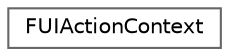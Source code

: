 digraph "Graphical Class Hierarchy"
{
 // INTERACTIVE_SVG=YES
 // LATEX_PDF_SIZE
  bgcolor="transparent";
  edge [fontname=Helvetica,fontsize=10,labelfontname=Helvetica,labelfontsize=10];
  node [fontname=Helvetica,fontsize=10,shape=box,height=0.2,width=0.4];
  rankdir="LR";
  Node0 [id="Node000000",label="FUIActionContext",height=0.2,width=0.4,color="grey40", fillcolor="white", style="filled",URL="$d0/d09/structFUIActionContext.html",tooltip="Container of multiple 'IUIActionContextBase' context objects for FUIActions."];
}

